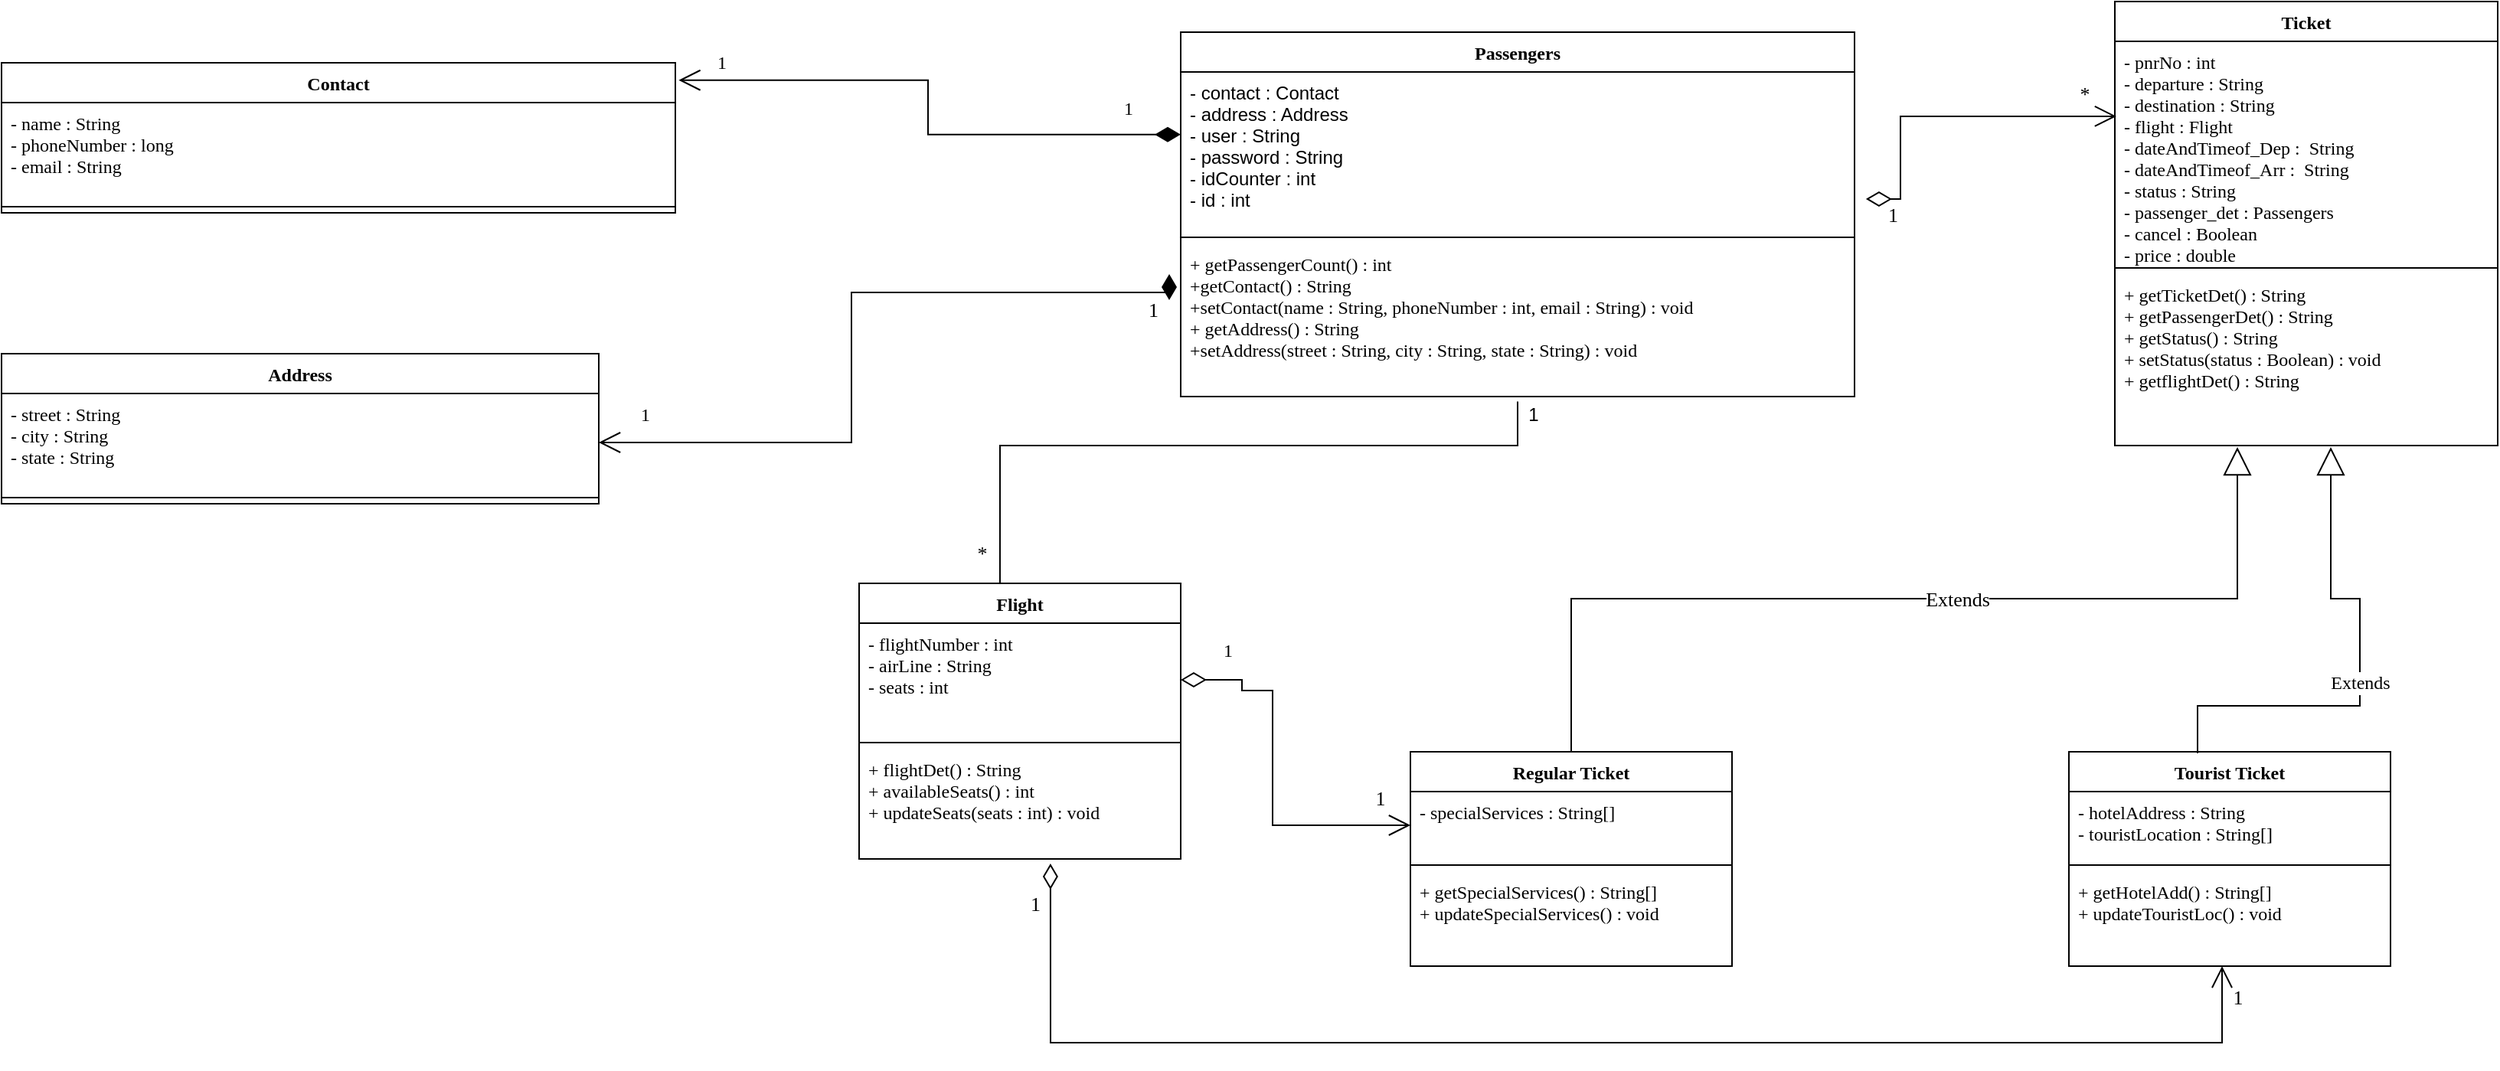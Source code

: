<mxfile version="15.5.1" type="device"><diagram id="C5RBs43oDa-KdzZeNtuy" name="Page-1"><mxGraphModel dx="2591" dy="786" grid="1" gridSize="10" guides="1" tooltips="1" connect="1" arrows="1" fold="1" page="1" pageScale="1" pageWidth="1169" pageHeight="827" background="none" math="0" shadow="0"><root><mxCell id="WIyWlLk6GJQsqaUBKTNV-0"/><mxCell id="WIyWlLk6GJQsqaUBKTNV-1" parent="WIyWlLk6GJQsqaUBKTNV-0"/><mxCell id="3-xVJ8WteP_-UY9DitFL-0" value="Contact" style="swimlane;fontStyle=1;align=center;verticalAlign=top;childLayout=stackLayout;horizontal=1;startSize=26;horizontalStack=0;resizeParent=1;resizeParentMax=0;resizeLast=0;collapsible=1;marginBottom=0;fontFamily=Verdana;" parent="WIyWlLk6GJQsqaUBKTNV-1" vertex="1"><mxGeometry x="-700" y="150" width="440" height="98" as="geometry"/></mxCell><mxCell id="3-xVJ8WteP_-UY9DitFL-1" value="- name : String&#10;- phoneNumber : long&#10;- email : String" style="text;strokeColor=none;fillColor=none;align=left;verticalAlign=top;spacingLeft=4;spacingRight=4;overflow=hidden;rotatable=0;points=[[0,0.5],[1,0.5]];portConstraint=eastwest;fontFamily=Verdana;" parent="3-xVJ8WteP_-UY9DitFL-0" vertex="1"><mxGeometry y="26" width="440" height="64" as="geometry"/></mxCell><mxCell id="3-xVJ8WteP_-UY9DitFL-2" value="" style="line;strokeWidth=1;fillColor=none;align=left;verticalAlign=middle;spacingTop=-1;spacingLeft=3;spacingRight=3;rotatable=0;labelPosition=right;points=[];portConstraint=eastwest;" parent="3-xVJ8WteP_-UY9DitFL-0" vertex="1"><mxGeometry y="90" width="440" height="8" as="geometry"/></mxCell><mxCell id="3-xVJ8WteP_-UY9DitFL-5" value="Address" style="swimlane;fontStyle=1;align=center;verticalAlign=top;childLayout=stackLayout;horizontal=1;startSize=26;horizontalStack=0;resizeParent=1;resizeParentMax=0;resizeLast=0;collapsible=1;marginBottom=0;fontFamily=Verdana;" parent="WIyWlLk6GJQsqaUBKTNV-1" vertex="1"><mxGeometry x="-700" y="340" width="390" height="98" as="geometry"/></mxCell><mxCell id="3-xVJ8WteP_-UY9DitFL-6" value="- street : String&#10;- city : String&#10;- state : String" style="text;strokeColor=none;fillColor=none;align=left;verticalAlign=top;spacingLeft=4;spacingRight=4;overflow=hidden;rotatable=0;points=[[0,0.5],[1,0.5]];portConstraint=eastwest;fontFamily=Verdana;" parent="3-xVJ8WteP_-UY9DitFL-5" vertex="1"><mxGeometry y="26" width="390" height="64" as="geometry"/></mxCell><mxCell id="3-xVJ8WteP_-UY9DitFL-7" value="" style="line;strokeWidth=1;fillColor=none;align=left;verticalAlign=middle;spacingTop=-1;spacingLeft=3;spacingRight=3;rotatable=0;labelPosition=right;points=[];portConstraint=eastwest;fontFamily=Verdana;" parent="3-xVJ8WteP_-UY9DitFL-5" vertex="1"><mxGeometry y="90" width="390" height="8" as="geometry"/></mxCell><mxCell id="MVQhfNKU_ebHtH1nQyb3-4" value="&lt;font style=&quot;font-size: 12px&quot;&gt;1&lt;/font&gt;" style="endArrow=open;html=1;endSize=12;startArrow=diamondThin;startSize=14;startFill=1;edgeStyle=orthogonalEdgeStyle;align=left;verticalAlign=bottom;rounded=0;fontFamily=Verdana;entryX=1.005;entryY=0.116;entryDx=0;entryDy=0;entryPerimeter=0;exitX=0;exitY=0.393;exitDx=0;exitDy=0;strokeWidth=1;exitPerimeter=0;" parent="WIyWlLk6GJQsqaUBKTNV-1" source="fzz_3yNC-6b6Atrw8cG_-4" target="3-xVJ8WteP_-UY9DitFL-0" edge="1"><mxGeometry x="-0.785" y="-8" relative="1" as="geometry"><mxPoint x="20" y="190.5" as="sourcePoint"/><mxPoint x="-180" y="185.5" as="targetPoint"/><mxPoint as="offset"/></mxGeometry></mxCell><mxCell id="MVQhfNKU_ebHtH1nQyb3-5" value="&lt;font style=&quot;font-size: 13px&quot;&gt;1&lt;/font&gt;" style="endArrow=open;html=1;endSize=12;startArrow=diamondThin;startSize=14;startFill=1;edgeStyle=orthogonalEdgeStyle;align=left;verticalAlign=bottom;rounded=0;fontFamily=Verdana;entryX=1;entryY=0.5;entryDx=0;entryDy=0;exitX=-0.017;exitY=0.2;exitDx=0;exitDy=0;exitPerimeter=0;" parent="WIyWlLk6GJQsqaUBKTNV-1" source="fzz_3yNC-6b6Atrw8cG_-6" target="3-xVJ8WteP_-UY9DitFL-6" edge="1"><mxGeometry x="-0.887" y="22" relative="1" as="geometry"><mxPoint x="20" y="260" as="sourcePoint"/><mxPoint x="-30" y="400" as="targetPoint"/><mxPoint as="offset"/><Array as="points"><mxPoint x="63" y="300"/><mxPoint x="-145" y="300"/><mxPoint x="-145" y="398"/></Array></mxGeometry></mxCell><mxCell id="MVQhfNKU_ebHtH1nQyb3-6" value="1" style="text;html=1;align=center;verticalAlign=middle;resizable=0;points=[];autosize=1;strokeColor=none;fillColor=none;fontSize=12;fontFamily=Verdana;" parent="WIyWlLk6GJQsqaUBKTNV-1" vertex="1"><mxGeometry x="-240" y="140" width="20" height="20" as="geometry"/></mxCell><mxCell id="MVQhfNKU_ebHtH1nQyb3-7" value="1" style="text;html=1;align=center;verticalAlign=middle;resizable=0;points=[];autosize=1;strokeColor=none;fillColor=none;fontSize=12;fontFamily=Verdana;" parent="WIyWlLk6GJQsqaUBKTNV-1" vertex="1"><mxGeometry x="-290" y="370" width="20" height="20" as="geometry"/></mxCell><mxCell id="dos0XJ2BzfZ9gWIM4tNk-0" value="Ticket" style="swimlane;fontStyle=1;align=center;verticalAlign=top;childLayout=stackLayout;horizontal=1;startSize=26;horizontalStack=0;resizeParent=1;resizeParentMax=0;resizeLast=0;collapsible=1;marginBottom=0;fontFamily=Verdana;" parent="WIyWlLk6GJQsqaUBKTNV-1" vertex="1"><mxGeometry x="680" y="110" width="250" height="290" as="geometry"/></mxCell><mxCell id="dos0XJ2BzfZ9gWIM4tNk-1" value="- pnrNo : int&#10;- departure : String&#10;- destination : String&#10;- flight : Flight&#10;- dateAndTimeof_Dep :  String&#10;- dateAndTimeof_Arr :  String&#10;- status : String&#10;- passenger_det : Passengers&#10;- cancel : Boolean&#10;- price : double" style="text;strokeColor=none;fillColor=none;align=left;verticalAlign=top;spacingLeft=4;spacingRight=4;overflow=hidden;rotatable=0;points=[[0,0.5],[1,0.5]];portConstraint=eastwest;fontFamily=Verdana;" parent="dos0XJ2BzfZ9gWIM4tNk-0" vertex="1"><mxGeometry y="26" width="250" height="144" as="geometry"/></mxCell><mxCell id="dos0XJ2BzfZ9gWIM4tNk-2" value="" style="line;strokeWidth=1;fillColor=none;align=left;verticalAlign=middle;spacingTop=-1;spacingLeft=3;spacingRight=3;rotatable=0;labelPosition=right;points=[];portConstraint=eastwest;" parent="dos0XJ2BzfZ9gWIM4tNk-0" vertex="1"><mxGeometry y="170" width="250" height="8" as="geometry"/></mxCell><mxCell id="dos0XJ2BzfZ9gWIM4tNk-3" value="+ getTicketDet() : String&#10;+ getPassengerDet() : String&#10;+ getStatus() : String&#10;+ setStatus(status : Boolean) : void&#10;+ getflightDet() : String" style="text;strokeColor=none;fillColor=none;align=left;verticalAlign=top;spacingLeft=4;spacingRight=4;overflow=hidden;rotatable=0;points=[[0,0.5],[1,0.5]];portConstraint=eastwest;fontFamily=Verdana;" parent="dos0XJ2BzfZ9gWIM4tNk-0" vertex="1"><mxGeometry y="178" width="250" height="112" as="geometry"/></mxCell><mxCell id="dos0XJ2BzfZ9gWIM4tNk-4" value="Regular Ticket" style="swimlane;fontStyle=1;align=center;verticalAlign=top;childLayout=stackLayout;horizontal=1;startSize=26;horizontalStack=0;resizeParent=1;resizeParentMax=0;resizeLast=0;collapsible=1;marginBottom=0;fontFamily=Verdana;" parent="WIyWlLk6GJQsqaUBKTNV-1" vertex="1"><mxGeometry x="220" y="600" width="210" height="140" as="geometry"/></mxCell><mxCell id="dos0XJ2BzfZ9gWIM4tNk-5" value="- specialServices : String[]&#10;" style="text;strokeColor=none;fillColor=none;align=left;verticalAlign=top;spacingLeft=4;spacingRight=4;overflow=hidden;rotatable=0;points=[[0,0.5],[1,0.5]];portConstraint=eastwest;fontFamily=Verdana;" parent="dos0XJ2BzfZ9gWIM4tNk-4" vertex="1"><mxGeometry y="26" width="210" height="44" as="geometry"/></mxCell><mxCell id="dos0XJ2BzfZ9gWIM4tNk-6" value="" style="line;strokeWidth=1;fillColor=none;align=left;verticalAlign=middle;spacingTop=-1;spacingLeft=3;spacingRight=3;rotatable=0;labelPosition=right;points=[];portConstraint=eastwest;fontFamily=Verdana;" parent="dos0XJ2BzfZ9gWIM4tNk-4" vertex="1"><mxGeometry y="70" width="210" height="8" as="geometry"/></mxCell><mxCell id="dos0XJ2BzfZ9gWIM4tNk-7" value="+ getSpecialServices() : String[]&#10;+ updateSpecialServices() : void" style="text;strokeColor=none;fillColor=none;align=left;verticalAlign=top;spacingLeft=4;spacingRight=4;overflow=hidden;rotatable=0;points=[[0,0.5],[1,0.5]];portConstraint=eastwest;fontFamily=Verdana;" parent="dos0XJ2BzfZ9gWIM4tNk-4" vertex="1"><mxGeometry y="78" width="210" height="62" as="geometry"/></mxCell><mxCell id="dos0XJ2BzfZ9gWIM4tNk-8" value="Tourist Ticket" style="swimlane;fontStyle=1;align=center;verticalAlign=top;childLayout=stackLayout;horizontal=1;startSize=26;horizontalStack=0;resizeParent=1;resizeParentMax=0;resizeLast=0;collapsible=1;marginBottom=0;fontFamily=Verdana;" parent="WIyWlLk6GJQsqaUBKTNV-1" vertex="1"><mxGeometry x="650" y="600" width="210" height="140" as="geometry"/></mxCell><mxCell id="dos0XJ2BzfZ9gWIM4tNk-9" value="- hotelAddress : String&#10;- touristLocation : String[]" style="text;strokeColor=none;fillColor=none;align=left;verticalAlign=top;spacingLeft=4;spacingRight=4;overflow=hidden;rotatable=0;points=[[0,0.5],[1,0.5]];portConstraint=eastwest;fontFamily=Verdana;" parent="dos0XJ2BzfZ9gWIM4tNk-8" vertex="1"><mxGeometry y="26" width="210" height="44" as="geometry"/></mxCell><mxCell id="dos0XJ2BzfZ9gWIM4tNk-10" value="" style="line;strokeWidth=1;fillColor=none;align=left;verticalAlign=middle;spacingTop=-1;spacingLeft=3;spacingRight=3;rotatable=0;labelPosition=right;points=[];portConstraint=eastwest;fontFamily=Verdana;" parent="dos0XJ2BzfZ9gWIM4tNk-8" vertex="1"><mxGeometry y="70" width="210" height="8" as="geometry"/></mxCell><mxCell id="dos0XJ2BzfZ9gWIM4tNk-11" value="+ getHotelAdd() : String[]&#10;+ updateTouristLoc() : void" style="text;strokeColor=none;fillColor=none;align=left;verticalAlign=top;spacingLeft=4;spacingRight=4;overflow=hidden;rotatable=0;points=[[0,0.5],[1,0.5]];portConstraint=eastwest;fontFamily=Verdana;" parent="dos0XJ2BzfZ9gWIM4tNk-8" vertex="1"><mxGeometry y="78" width="210" height="62" as="geometry"/></mxCell><mxCell id="dos0XJ2BzfZ9gWIM4tNk-14" value="Flight" style="swimlane;fontStyle=1;align=center;verticalAlign=top;childLayout=stackLayout;horizontal=1;startSize=26;horizontalStack=0;resizeParent=1;resizeParentMax=0;resizeLast=0;collapsible=1;marginBottom=0;fontFamily=Verdana;fontSize=12;" parent="WIyWlLk6GJQsqaUBKTNV-1" vertex="1"><mxGeometry x="-140" y="490" width="210" height="180" as="geometry"/></mxCell><mxCell id="dos0XJ2BzfZ9gWIM4tNk-15" value="- flightNumber : int&#10;- airLine : String&#10;- seats : int" style="text;strokeColor=none;fillColor=none;align=left;verticalAlign=top;spacingLeft=4;spacingRight=4;overflow=hidden;rotatable=0;points=[[0,0.5],[1,0.5]];portConstraint=eastwest;fontFamily=Verdana;fontSize=12;" parent="dos0XJ2BzfZ9gWIM4tNk-14" vertex="1"><mxGeometry y="26" width="210" height="74" as="geometry"/></mxCell><mxCell id="dos0XJ2BzfZ9gWIM4tNk-16" value="" style="line;strokeWidth=1;fillColor=none;align=left;verticalAlign=middle;spacingTop=-1;spacingLeft=3;spacingRight=3;rotatable=0;labelPosition=right;points=[];portConstraint=eastwest;fontFamily=Verdana;fontSize=12;" parent="dos0XJ2BzfZ9gWIM4tNk-14" vertex="1"><mxGeometry y="100" width="210" height="8" as="geometry"/></mxCell><mxCell id="dos0XJ2BzfZ9gWIM4tNk-17" value="+ flightDet() : String&#10;+ availableSeats() : int&#10;+ updateSeats(seats : int) : void" style="text;strokeColor=none;fillColor=none;align=left;verticalAlign=top;spacingLeft=4;spacingRight=4;overflow=hidden;rotatable=0;points=[[0,0.5],[1,0.5]];portConstraint=eastwest;fontFamily=Verdana;fontSize=12;" parent="dos0XJ2BzfZ9gWIM4tNk-14" vertex="1"><mxGeometry y="108" width="210" height="72" as="geometry"/></mxCell><mxCell id="fzz_3yNC-6b6Atrw8cG_-3" value="Passengers" style="swimlane;fontStyle=1;align=center;verticalAlign=top;childLayout=stackLayout;horizontal=1;startSize=26;horizontalStack=0;resizeParent=1;resizeParentMax=0;resizeLast=0;collapsible=1;marginBottom=0;fontFamily=Verdana;" parent="WIyWlLk6GJQsqaUBKTNV-1" vertex="1"><mxGeometry x="70" y="130" width="440" height="238" as="geometry"/></mxCell><mxCell id="fzz_3yNC-6b6Atrw8cG_-4" value="- contact : Contact&#10;- address : Address&#10;- user : String&#10;- password : String&#10;- idCounter : int&#10;- id : int" style="text;strokeColor=none;fillColor=none;align=left;verticalAlign=top;spacingLeft=4;spacingRight=4;overflow=hidden;rotatable=0;points=[[0,0.5],[1,0.5]];portConstraint=eastwest;" parent="fzz_3yNC-6b6Atrw8cG_-3" vertex="1"><mxGeometry y="26" width="440" height="104" as="geometry"/></mxCell><mxCell id="fzz_3yNC-6b6Atrw8cG_-5" value="" style="line;strokeWidth=1;fillColor=none;align=left;verticalAlign=middle;spacingTop=-1;spacingLeft=3;spacingRight=3;rotatable=0;labelPosition=right;points=[];portConstraint=eastwest;" parent="fzz_3yNC-6b6Atrw8cG_-3" vertex="1"><mxGeometry y="130" width="440" height="8" as="geometry"/></mxCell><mxCell id="fzz_3yNC-6b6Atrw8cG_-6" value="+ getPassengerCount() : int&#10;+getContact() : String&#10;+setContact(name : String, phoneNumber : int, email : String) : void&#10;+ getAddress() : String&#10;+setAddress(street : String, city : String, state : String) : void" style="text;strokeColor=none;fillColor=none;align=left;verticalAlign=top;spacingLeft=4;spacingRight=4;overflow=hidden;rotatable=0;points=[[0,0.5],[1,0.5]];portConstraint=eastwest;fontFamily=Verdana;" parent="fzz_3yNC-6b6Atrw8cG_-3" vertex="1"><mxGeometry y="138" width="440" height="100" as="geometry"/></mxCell><mxCell id="Mr-GV0Gc8nJGZS1BI0ZY-2" value="&lt;font style=&quot;font-size: 13px&quot;&gt;Extends&lt;/font&gt;" style="endArrow=block;endSize=16;endFill=0;html=1;rounded=0;fontFamily=Verdana;edgeStyle=orthogonalEdgeStyle;exitX=0.5;exitY=0;exitDx=0;exitDy=0;entryX=0.32;entryY=1.009;entryDx=0;entryDy=0;entryPerimeter=0;" parent="WIyWlLk6GJQsqaUBKTNV-1" source="dos0XJ2BzfZ9gWIM4tNk-4" target="dos0XJ2BzfZ9gWIM4tNk-3" edge="1"><mxGeometry x="0.111" width="160" relative="1" as="geometry"><mxPoint x="330" y="560" as="sourcePoint"/><mxPoint x="490" y="550" as="targetPoint"/><mxPoint as="offset"/></mxGeometry></mxCell><mxCell id="Mr-GV0Gc8nJGZS1BI0ZY-3" value="&lt;font style=&quot;font-size: 12px&quot;&gt;Extends&lt;/font&gt;" style="endArrow=block;endSize=16;endFill=0;html=1;rounded=0;fontFamily=Verdana;edgeStyle=orthogonalEdgeStyle;exitX=0.4;exitY=0.007;exitDx=0;exitDy=0;exitPerimeter=0;entryX=0.564;entryY=1.009;entryDx=0;entryDy=0;entryPerimeter=0;" parent="WIyWlLk6GJQsqaUBKTNV-1" source="dos0XJ2BzfZ9gWIM4tNk-8" target="dos0XJ2BzfZ9gWIM4tNk-3" edge="1"><mxGeometry x="-0.063" width="160" relative="1" as="geometry"><mxPoint x="670" y="558.99" as="sourcePoint"/><mxPoint x="590" y="450" as="targetPoint"/><mxPoint as="offset"/><Array as="points"><mxPoint x="734" y="570"/><mxPoint x="840" y="570"/><mxPoint x="840" y="500"/><mxPoint x="821" y="500"/></Array></mxGeometry></mxCell><mxCell id="yXViY6NNpkq3aQuRa9x2-0" value="1" style="endArrow=open;html=1;endSize=12;startArrow=diamondThin;startSize=14;startFill=0;edgeStyle=orthogonalEdgeStyle;align=left;verticalAlign=bottom;rounded=0;entryX=0;entryY=0.5;entryDx=0;entryDy=0;fontFamily=Verdana;fontSize=12;exitX=1;exitY=0.5;exitDx=0;exitDy=0;" parent="WIyWlLk6GJQsqaUBKTNV-1" source="dos0XJ2BzfZ9gWIM4tNk-15" target="dos0XJ2BzfZ9gWIM4tNk-5" edge="1"><mxGeometry x="-0.792" y="10" relative="1" as="geometry"><mxPoint x="110" y="540" as="sourcePoint"/><mxPoint x="180" y="560" as="targetPoint"/><Array as="points"><mxPoint x="110" y="553"/><mxPoint x="110" y="560"/><mxPoint x="130" y="560"/><mxPoint x="130" y="648"/></Array><mxPoint as="offset"/></mxGeometry></mxCell><mxCell id="yXViY6NNpkq3aQuRa9x2-4" value="" style="endArrow=none;html=1;edgeStyle=orthogonalEdgeStyle;rounded=0;fontFamily=Verdana;fontSize=13;entryX=0.5;entryY=1.033;entryDx=0;entryDy=0;entryPerimeter=0;exitX=0.438;exitY=0;exitDx=0;exitDy=0;exitPerimeter=0;" parent="WIyWlLk6GJQsqaUBKTNV-1" source="dos0XJ2BzfZ9gWIM4tNk-14" target="fzz_3yNC-6b6Atrw8cG_-6" edge="1"><mxGeometry relative="1" as="geometry"><mxPoint x="-70" y="429" as="sourcePoint"/><mxPoint x="90" y="429" as="targetPoint"/><Array as="points"><mxPoint x="-48" y="400"/><mxPoint x="290" y="400"/></Array></mxGeometry></mxCell><mxCell id="yXViY6NNpkq3aQuRa9x2-8" value="*" style="text;html=1;align=center;verticalAlign=middle;resizable=0;points=[];autosize=1;strokeColor=none;fillColor=none;fontSize=13;fontFamily=Verdana;" parent="WIyWlLk6GJQsqaUBKTNV-1" vertex="1"><mxGeometry x="-70" y="460" width="20" height="20" as="geometry"/></mxCell><mxCell id="yXViY6NNpkq3aQuRa9x2-9" value="1" style="text;html=1;align=center;verticalAlign=middle;resizable=0;points=[];autosize=1;strokeColor=none;fillColor=none;fontSize=13;fontFamily=Verdana;" parent="WIyWlLk6GJQsqaUBKTNV-1" vertex="1"><mxGeometry x="190" y="620" width="20" height="20" as="geometry"/></mxCell><mxCell id="yXViY6NNpkq3aQuRa9x2-19" value="&lt;font style=&quot;font-size: 13px&quot;&gt;1&lt;/font&gt;" style="endArrow=open;html=1;endSize=12;startArrow=diamondThin;startSize=14;startFill=0;edgeStyle=orthogonalEdgeStyle;align=left;verticalAlign=bottom;rounded=0;fontFamily=Verdana;fontSize=13;entryX=0.004;entryY=0.34;entryDx=0;entryDy=0;entryPerimeter=0;exitX=1.017;exitY=0.798;exitDx=0;exitDy=0;exitPerimeter=0;" parent="WIyWlLk6GJQsqaUBKTNV-1" source="fzz_3yNC-6b6Atrw8cG_-4" target="dos0XJ2BzfZ9gWIM4tNk-1" edge="1"><mxGeometry x="-0.885" y="-21" relative="1" as="geometry"><mxPoint x="320" y="240" as="sourcePoint"/><mxPoint x="480" y="198" as="targetPoint"/><Array as="points"><mxPoint x="540" y="239"/><mxPoint x="540" y="185"/></Array><mxPoint as="offset"/></mxGeometry></mxCell><mxCell id="yXViY6NNpkq3aQuRa9x2-20" value="*" style="text;html=1;align=center;verticalAlign=middle;resizable=0;points=[];autosize=1;strokeColor=none;fillColor=none;fontSize=13;fontFamily=Verdana;" parent="WIyWlLk6GJQsqaUBKTNV-1" vertex="1"><mxGeometry x="650" y="160" width="20" height="20" as="geometry"/></mxCell><mxCell id="yXViY6NNpkq3aQuRa9x2-24" value="1" style="endArrow=open;html=1;endSize=12;startArrow=diamondThin;startSize=14;startFill=0;edgeStyle=orthogonalEdgeStyle;align=left;verticalAlign=bottom;rounded=0;fontFamily=Verdana;fontSize=13;exitX=0.595;exitY=1.042;exitDx=0;exitDy=0;exitPerimeter=0;" parent="WIyWlLk6GJQsqaUBKTNV-1" source="dos0XJ2BzfZ9gWIM4tNk-17" edge="1"><mxGeometry x="-0.921" y="-15" relative="1" as="geometry"><mxPoint x="-10" y="780" as="sourcePoint"/><mxPoint x="750" y="740" as="targetPoint"/><Array as="points"><mxPoint x="-15" y="790"/><mxPoint x="750" y="790"/></Array><mxPoint as="offset"/></mxGeometry></mxCell><mxCell id="yXViY6NNpkq3aQuRa9x2-25" value="1" style="text;html=1;align=center;verticalAlign=middle;resizable=0;points=[];autosize=1;strokeColor=none;fillColor=none;fontSize=13;fontFamily=Verdana;" parent="WIyWlLk6GJQsqaUBKTNV-1" vertex="1"><mxGeometry x="750" y="750" width="20" height="20" as="geometry"/></mxCell><mxCell id="jSTV0H2Ht7RX9jQoY0Ba-2" value="1" style="text;html=1;align=center;verticalAlign=middle;resizable=0;points=[];autosize=1;strokeColor=none;fillColor=none;" vertex="1" parent="WIyWlLk6GJQsqaUBKTNV-1"><mxGeometry x="290" y="370" width="20" height="20" as="geometry"/></mxCell></root></mxGraphModel></diagram></mxfile>